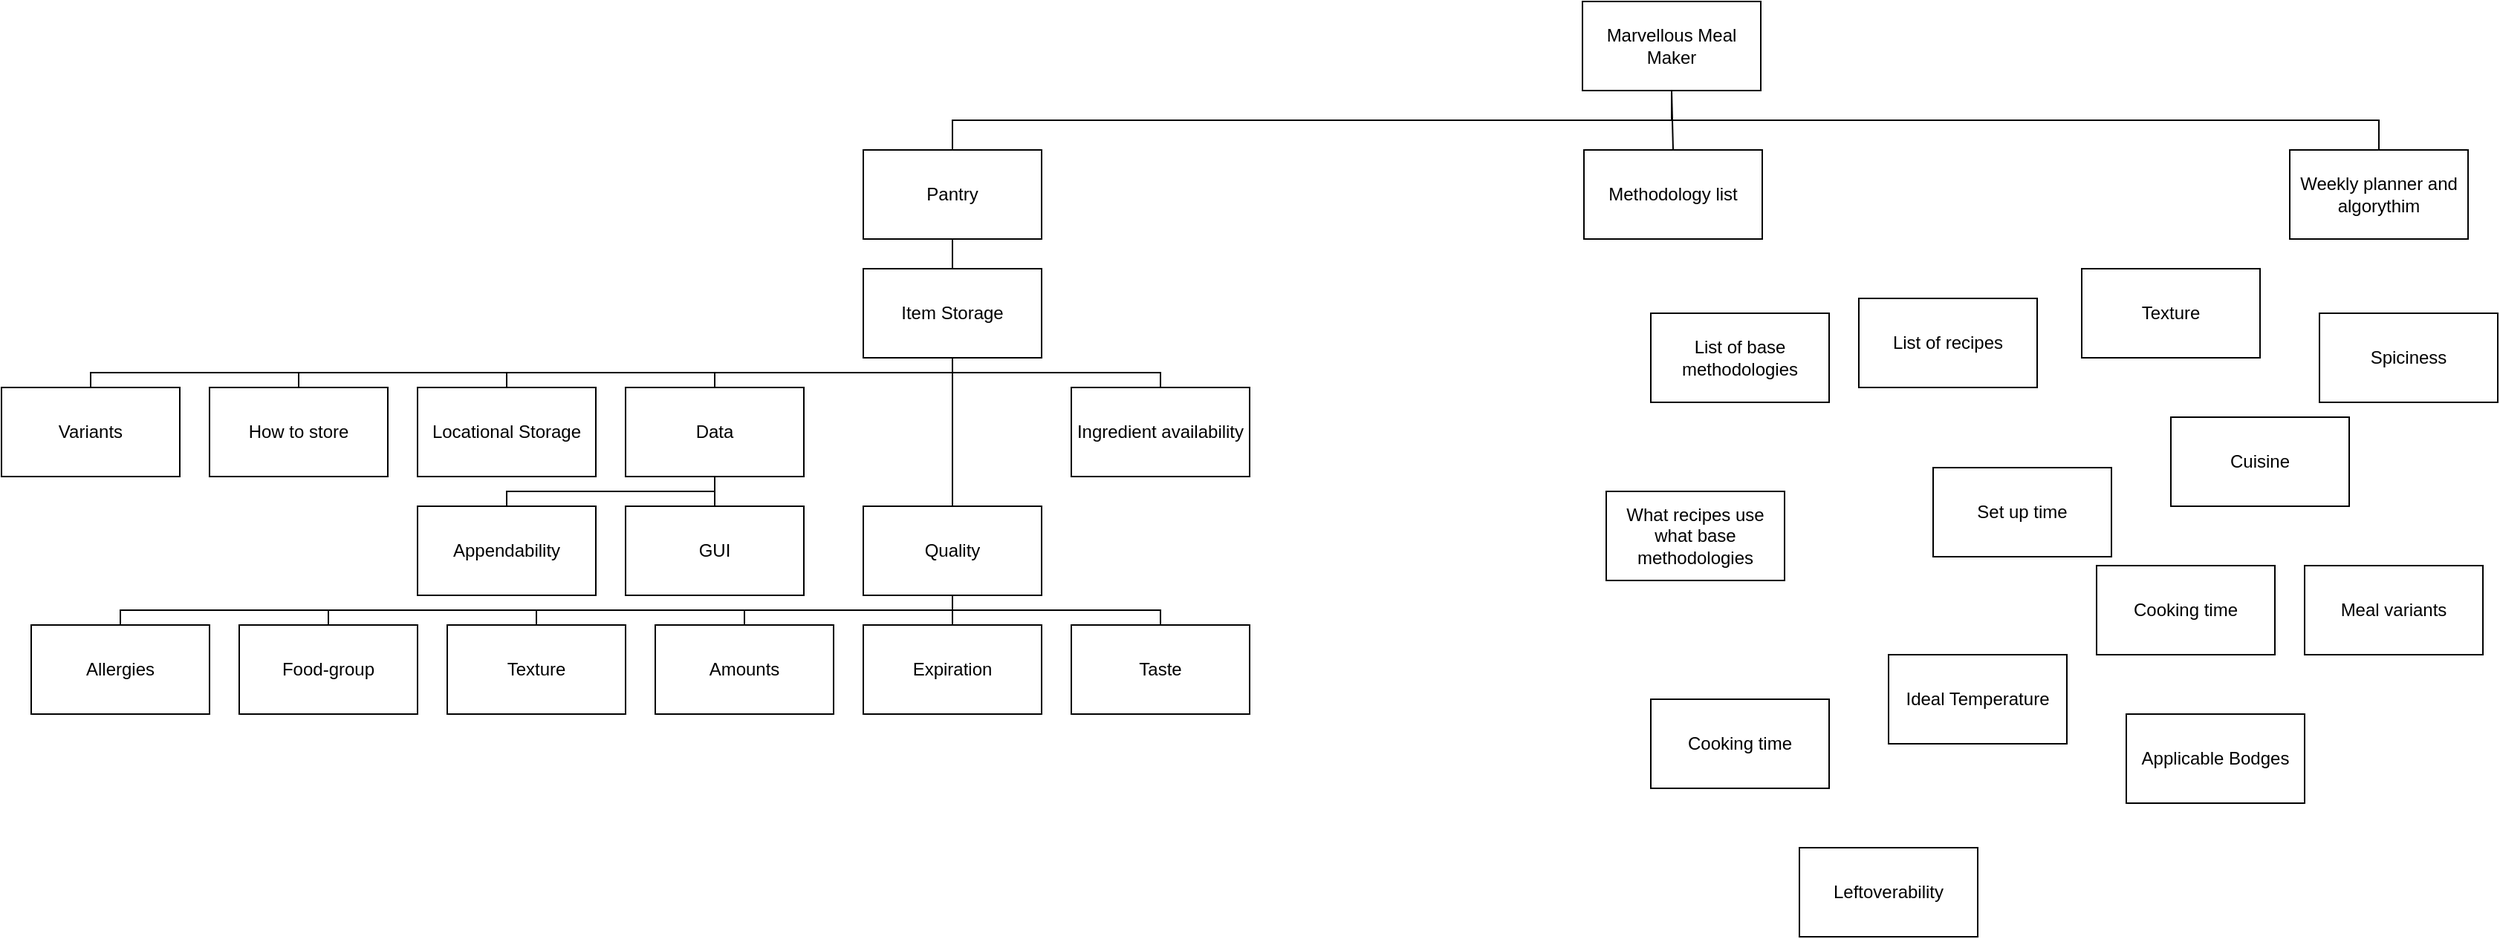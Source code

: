 <mxfile version="28.0.5">
  <diagram name="Page-1" id="bbByRQBIf_bvnOfAQZVN">
    <mxGraphModel dx="2595" dy="759" grid="1" gridSize="10" guides="1" tooltips="1" connect="1" arrows="1" fold="1" page="1" pageScale="1" pageWidth="1169" pageHeight="827" math="0" shadow="0">
      <root>
        <mxCell id="0" />
        <mxCell id="1" parent="0" />
        <mxCell id="UBQwVVcZb3aoYxnM6gNj-1" value="Marvellous Meal Maker" style="rounded=0;whiteSpace=wrap;html=1;" parent="1" vertex="1">
          <mxGeometry x="524" y="40" width="120" height="60" as="geometry" />
        </mxCell>
        <mxCell id="UBQwVVcZb3aoYxnM6gNj-2" value="Pantry" style="rounded=0;whiteSpace=wrap;html=1;" parent="1" vertex="1">
          <mxGeometry x="40" y="140" width="120" height="60" as="geometry" />
        </mxCell>
        <mxCell id="UBQwVVcZb3aoYxnM6gNj-3" value="Methodology list" style="rounded=0;whiteSpace=wrap;html=1;" parent="1" vertex="1">
          <mxGeometry x="525" y="140" width="120" height="60" as="geometry" />
        </mxCell>
        <mxCell id="UBQwVVcZb3aoYxnM6gNj-5" value="Weekly planner and algorythim" style="rounded=0;whiteSpace=wrap;html=1;" parent="1" vertex="1">
          <mxGeometry x="1000" y="140" width="120" height="60" as="geometry" />
        </mxCell>
        <mxCell id="WXlfHbIJeG5bgOEL0gKs-1" value="" style="endArrow=none;html=1;rounded=0;entryX=0.5;entryY=1;entryDx=0;entryDy=0;exitX=0.5;exitY=0;exitDx=0;exitDy=0;" parent="1" source="UBQwVVcZb3aoYxnM6gNj-2" target="UBQwVVcZb3aoYxnM6gNj-1" edge="1">
          <mxGeometry width="50" height="50" relative="1" as="geometry">
            <mxPoint x="530" y="320" as="sourcePoint" />
            <mxPoint x="580" y="270" as="targetPoint" />
            <Array as="points">
              <mxPoint x="100" y="120" />
              <mxPoint x="584" y="120" />
            </Array>
          </mxGeometry>
        </mxCell>
        <mxCell id="WXlfHbIJeG5bgOEL0gKs-2" value="" style="endArrow=none;html=1;rounded=0;entryX=0.5;entryY=1;entryDx=0;entryDy=0;exitX=0.5;exitY=0;exitDx=0;exitDy=0;" parent="1" source="UBQwVVcZb3aoYxnM6gNj-5" target="UBQwVVcZb3aoYxnM6gNj-1" edge="1">
          <mxGeometry width="50" height="50" relative="1" as="geometry">
            <mxPoint x="690" y="190" as="sourcePoint" />
            <mxPoint x="580" y="100" as="targetPoint" />
            <Array as="points">
              <mxPoint x="1060" y="120" />
              <mxPoint x="584" y="120" />
            </Array>
          </mxGeometry>
        </mxCell>
        <mxCell id="WXlfHbIJeG5bgOEL0gKs-3" value="" style="endArrow=none;html=1;rounded=0;entryX=0.5;entryY=1;entryDx=0;entryDy=0;exitX=0.5;exitY=0;exitDx=0;exitDy=0;" parent="1" source="UBQwVVcZb3aoYxnM6gNj-3" target="UBQwVVcZb3aoYxnM6gNj-1" edge="1">
          <mxGeometry width="50" height="50" relative="1" as="geometry">
            <mxPoint x="580" y="200" as="sourcePoint" />
            <mxPoint x="630" y="150" as="targetPoint" />
          </mxGeometry>
        </mxCell>
        <mxCell id="65CI7TIvEI4g_x13ISpl-1" value="Item Storage" style="rounded=0;whiteSpace=wrap;html=1;" parent="1" vertex="1">
          <mxGeometry x="40" y="220" width="120" height="60" as="geometry" />
        </mxCell>
        <mxCell id="ho58_KBiwD4WNTKcRnfz-1" value="" style="endArrow=none;html=1;rounded=0;entryX=0.5;entryY=1;entryDx=0;entryDy=0;exitX=0.5;exitY=0;exitDx=0;exitDy=0;" parent="1" source="65CI7TIvEI4g_x13ISpl-1" target="UBQwVVcZb3aoYxnM6gNj-2" edge="1">
          <mxGeometry width="50" height="50" relative="1" as="geometry">
            <mxPoint x="510" y="490" as="sourcePoint" />
            <mxPoint x="560" y="440" as="targetPoint" />
          </mxGeometry>
        </mxCell>
        <mxCell id="ho58_KBiwD4WNTKcRnfz-2" value="Appendability" style="rounded=0;whiteSpace=wrap;html=1;" parent="1" vertex="1">
          <mxGeometry x="-260" y="380" width="120" height="60" as="geometry" />
        </mxCell>
        <mxCell id="ho58_KBiwD4WNTKcRnfz-5" value="Amounts" style="rounded=0;whiteSpace=wrap;html=1;" parent="1" vertex="1">
          <mxGeometry x="-100" y="460" width="120" height="60" as="geometry" />
        </mxCell>
        <mxCell id="ho58_KBiwD4WNTKcRnfz-6" value="Expiration" style="rounded=0;whiteSpace=wrap;html=1;" parent="1" vertex="1">
          <mxGeometry x="40" y="460" width="120" height="60" as="geometry" />
        </mxCell>
        <mxCell id="ho58_KBiwD4WNTKcRnfz-7" value="Taste" style="rounded=0;whiteSpace=wrap;html=1;" parent="1" vertex="1">
          <mxGeometry x="180" y="460" width="120" height="60" as="geometry" />
        </mxCell>
        <mxCell id="ho58_KBiwD4WNTKcRnfz-8" value="Texture" style="rounded=0;whiteSpace=wrap;html=1;" parent="1" vertex="1">
          <mxGeometry x="-240" y="460" width="120" height="60" as="geometry" />
        </mxCell>
        <mxCell id="ho58_KBiwD4WNTKcRnfz-9" value="Food-group" style="rounded=0;whiteSpace=wrap;html=1;" parent="1" vertex="1">
          <mxGeometry x="-380" y="460" width="120" height="60" as="geometry" />
        </mxCell>
        <mxCell id="ho58_KBiwD4WNTKcRnfz-10" value="Data" style="rounded=0;whiteSpace=wrap;html=1;" parent="1" vertex="1">
          <mxGeometry x="-120" y="300" width="120" height="60" as="geometry" />
        </mxCell>
        <mxCell id="ho58_KBiwD4WNTKcRnfz-11" value="GUI" style="rounded=0;whiteSpace=wrap;html=1;" parent="1" vertex="1">
          <mxGeometry x="-120" y="380" width="120" height="60" as="geometry" />
        </mxCell>
        <mxCell id="ho58_KBiwD4WNTKcRnfz-12" value="Quality" style="rounded=0;whiteSpace=wrap;html=1;" parent="1" vertex="1">
          <mxGeometry x="40" y="380" width="120" height="60" as="geometry" />
        </mxCell>
        <mxCell id="ho58_KBiwD4WNTKcRnfz-14" value="Locational Storage" style="rounded=0;whiteSpace=wrap;html=1;" parent="1" vertex="1">
          <mxGeometry x="-260" y="300" width="120" height="60" as="geometry" />
        </mxCell>
        <mxCell id="ho58_KBiwD4WNTKcRnfz-15" value="" style="endArrow=none;html=1;rounded=0;entryX=0.5;entryY=1;entryDx=0;entryDy=0;exitX=0.5;exitY=0;exitDx=0;exitDy=0;" parent="1" source="ho58_KBiwD4WNTKcRnfz-10" target="65CI7TIvEI4g_x13ISpl-1" edge="1">
          <mxGeometry width="50" height="50" relative="1" as="geometry">
            <mxPoint x="-90" y="680" as="sourcePoint" />
            <mxPoint x="-40" y="630" as="targetPoint" />
            <Array as="points">
              <mxPoint x="-60" y="290" />
              <mxPoint x="100" y="290" />
            </Array>
          </mxGeometry>
        </mxCell>
        <mxCell id="ho58_KBiwD4WNTKcRnfz-19" value="" style="endArrow=none;html=1;rounded=0;entryX=0.5;entryY=1;entryDx=0;entryDy=0;exitX=0.5;exitY=0;exitDx=0;exitDy=0;" parent="1" source="ho58_KBiwD4WNTKcRnfz-14" target="65CI7TIvEI4g_x13ISpl-1" edge="1">
          <mxGeometry width="50" height="50" relative="1" as="geometry">
            <mxPoint x="-50" y="330" as="sourcePoint" />
            <mxPoint x="110" y="310" as="targetPoint" />
            <Array as="points">
              <mxPoint x="-200" y="290" />
              <mxPoint x="100" y="290" />
            </Array>
          </mxGeometry>
        </mxCell>
        <mxCell id="ho58_KBiwD4WNTKcRnfz-21" value="How to store" style="rounded=0;whiteSpace=wrap;html=1;" parent="1" vertex="1">
          <mxGeometry x="-400" y="300" width="120" height="60" as="geometry" />
        </mxCell>
        <mxCell id="ho58_KBiwD4WNTKcRnfz-22" value="" style="endArrow=none;html=1;rounded=0;entryX=0.5;entryY=1;entryDx=0;entryDy=0;exitX=0.5;exitY=0;exitDx=0;exitDy=0;" parent="1" source="ho58_KBiwD4WNTKcRnfz-21" target="65CI7TIvEI4g_x13ISpl-1" edge="1">
          <mxGeometry width="50" height="50" relative="1" as="geometry">
            <mxPoint x="-330" y="260" as="sourcePoint" />
            <mxPoint x="-30" y="240" as="targetPoint" />
            <Array as="points">
              <mxPoint x="-340" y="290" />
              <mxPoint x="100" y="290" />
            </Array>
          </mxGeometry>
        </mxCell>
        <mxCell id="ho58_KBiwD4WNTKcRnfz-24" value="Ingredient availability" style="rounded=0;whiteSpace=wrap;html=1;" parent="1" vertex="1">
          <mxGeometry x="180" y="300" width="120" height="60" as="geometry" />
        </mxCell>
        <mxCell id="ho58_KBiwD4WNTKcRnfz-25" value="Variants" style="rounded=0;whiteSpace=wrap;html=1;" parent="1" vertex="1">
          <mxGeometry x="-540" y="300" width="120" height="60" as="geometry" />
        </mxCell>
        <mxCell id="ho58_KBiwD4WNTKcRnfz-26" value="Allergies" style="rounded=0;whiteSpace=wrap;html=1;" parent="1" vertex="1">
          <mxGeometry x="-520" y="460" width="120" height="60" as="geometry" />
        </mxCell>
        <mxCell id="ho58_KBiwD4WNTKcRnfz-27" value="" style="endArrow=none;html=1;rounded=0;entryX=0.5;entryY=1;entryDx=0;entryDy=0;exitX=0.5;exitY=0;exitDx=0;exitDy=0;" parent="1" source="ho58_KBiwD4WNTKcRnfz-25" target="65CI7TIvEI4g_x13ISpl-1" edge="1">
          <mxGeometry width="50" height="50" relative="1" as="geometry">
            <mxPoint x="-380" y="250" as="sourcePoint" />
            <mxPoint x="-330" y="200" as="targetPoint" />
            <Array as="points">
              <mxPoint x="-480" y="290" />
              <mxPoint x="100" y="290" />
            </Array>
          </mxGeometry>
        </mxCell>
        <mxCell id="ho58_KBiwD4WNTKcRnfz-28" value="" style="endArrow=none;html=1;rounded=0;entryX=0.5;entryY=1;entryDx=0;entryDy=0;exitX=0.5;exitY=0;exitDx=0;exitDy=0;" parent="1" source="ho58_KBiwD4WNTKcRnfz-24" target="65CI7TIvEI4g_x13ISpl-1" edge="1">
          <mxGeometry width="50" height="50" relative="1" as="geometry">
            <mxPoint x="40" y="370" as="sourcePoint" />
            <mxPoint x="90" y="320" as="targetPoint" />
            <Array as="points">
              <mxPoint x="240" y="290" />
              <mxPoint x="100" y="290" />
            </Array>
          </mxGeometry>
        </mxCell>
        <mxCell id="ho58_KBiwD4WNTKcRnfz-29" value="" style="endArrow=none;html=1;rounded=0;entryX=0.5;entryY=1;entryDx=0;entryDy=0;" parent="1" source="ho58_KBiwD4WNTKcRnfz-12" target="65CI7TIvEI4g_x13ISpl-1" edge="1">
          <mxGeometry width="50" height="50" relative="1" as="geometry">
            <mxPoint x="50" y="350" as="sourcePoint" />
            <mxPoint x="100" y="300" as="targetPoint" />
          </mxGeometry>
        </mxCell>
        <mxCell id="ho58_KBiwD4WNTKcRnfz-30" value="" style="endArrow=none;html=1;rounded=0;entryX=0.5;entryY=1;entryDx=0;entryDy=0;exitX=0.5;exitY=0;exitDx=0;exitDy=0;" parent="1" source="ho58_KBiwD4WNTKcRnfz-11" target="ho58_KBiwD4WNTKcRnfz-10" edge="1">
          <mxGeometry width="50" height="50" relative="1" as="geometry">
            <mxPoint x="30" y="380" as="sourcePoint" />
            <mxPoint x="80" y="330" as="targetPoint" />
          </mxGeometry>
        </mxCell>
        <mxCell id="ho58_KBiwD4WNTKcRnfz-31" value="" style="endArrow=none;html=1;rounded=0;entryX=0.5;entryY=0;entryDx=0;entryDy=0;exitX=0.5;exitY=1;exitDx=0;exitDy=0;" parent="1" source="ho58_KBiwD4WNTKcRnfz-10" target="ho58_KBiwD4WNTKcRnfz-2" edge="1">
          <mxGeometry width="50" height="50" relative="1" as="geometry">
            <mxPoint x="20" y="380" as="sourcePoint" />
            <mxPoint x="70" y="330" as="targetPoint" />
            <Array as="points">
              <mxPoint x="-60" y="370" />
              <mxPoint x="-200" y="370" />
            </Array>
          </mxGeometry>
        </mxCell>
        <mxCell id="ho58_KBiwD4WNTKcRnfz-32" value="" style="endArrow=none;html=1;rounded=0;entryX=0.5;entryY=1;entryDx=0;entryDy=0;exitX=0.5;exitY=0;exitDx=0;exitDy=0;" parent="1" source="ho58_KBiwD4WNTKcRnfz-6" target="ho58_KBiwD4WNTKcRnfz-12" edge="1">
          <mxGeometry width="50" height="50" relative="1" as="geometry">
            <mxPoint x="-180" y="590" as="sourcePoint" />
            <mxPoint x="-130" y="540" as="targetPoint" />
          </mxGeometry>
        </mxCell>
        <mxCell id="ho58_KBiwD4WNTKcRnfz-33" value="" style="endArrow=none;html=1;rounded=0;entryX=0.5;entryY=1;entryDx=0;entryDy=0;exitX=0.5;exitY=0;exitDx=0;exitDy=0;" parent="1" source="ho58_KBiwD4WNTKcRnfz-7" target="ho58_KBiwD4WNTKcRnfz-12" edge="1">
          <mxGeometry width="50" height="50" relative="1" as="geometry">
            <mxPoint x="260" y="430" as="sourcePoint" />
            <mxPoint x="310" y="380" as="targetPoint" />
            <Array as="points">
              <mxPoint x="240" y="450" />
              <mxPoint x="100" y="450" />
            </Array>
          </mxGeometry>
        </mxCell>
        <mxCell id="ho58_KBiwD4WNTKcRnfz-38" value="" style="endArrow=none;html=1;rounded=0;entryX=0.5;entryY=0;entryDx=0;entryDy=0;exitX=0.5;exitY=1;exitDx=0;exitDy=0;" parent="1" source="ho58_KBiwD4WNTKcRnfz-12" target="ho58_KBiwD4WNTKcRnfz-5" edge="1">
          <mxGeometry width="50" height="50" relative="1" as="geometry">
            <mxPoint x="170" y="460" as="sourcePoint" />
            <mxPoint x="30" y="440" as="targetPoint" />
            <Array as="points">
              <mxPoint x="100" y="450" />
              <mxPoint x="-40" y="450" />
            </Array>
          </mxGeometry>
        </mxCell>
        <mxCell id="ho58_KBiwD4WNTKcRnfz-39" value="" style="endArrow=none;html=1;rounded=0;entryX=0.5;entryY=0;entryDx=0;entryDy=0;exitX=0.5;exitY=1;exitDx=0;exitDy=0;" parent="1" source="ho58_KBiwD4WNTKcRnfz-12" edge="1">
          <mxGeometry width="50" height="50" relative="1" as="geometry">
            <mxPoint x="-40" y="440" as="sourcePoint" />
            <mxPoint x="-180" y="460" as="targetPoint" />
            <Array as="points">
              <mxPoint x="100" y="450" />
              <mxPoint x="-180" y="450" />
            </Array>
          </mxGeometry>
        </mxCell>
        <mxCell id="ho58_KBiwD4WNTKcRnfz-40" value="" style="endArrow=none;html=1;rounded=0;exitX=0.5;exitY=1;exitDx=0;exitDy=0;" parent="1" source="ho58_KBiwD4WNTKcRnfz-12" target="ho58_KBiwD4WNTKcRnfz-9" edge="1">
          <mxGeometry width="50" height="50" relative="1" as="geometry">
            <mxPoint x="-40" y="440" as="sourcePoint" />
            <mxPoint x="-320" y="460" as="targetPoint" />
            <Array as="points">
              <mxPoint x="100" y="450" />
              <mxPoint x="-320" y="450" />
            </Array>
          </mxGeometry>
        </mxCell>
        <mxCell id="ho58_KBiwD4WNTKcRnfz-41" value="" style="endArrow=none;html=1;rounded=0;exitX=0.5;exitY=1;exitDx=0;exitDy=0;entryX=0.5;entryY=0;entryDx=0;entryDy=0;" parent="1" source="ho58_KBiwD4WNTKcRnfz-12" target="ho58_KBiwD4WNTKcRnfz-26" edge="1">
          <mxGeometry width="50" height="50" relative="1" as="geometry">
            <mxPoint y="414" as="sourcePoint" />
            <mxPoint x="-420" y="434" as="targetPoint" />
            <Array as="points">
              <mxPoint x="100" y="450" />
              <mxPoint x="-460" y="450" />
            </Array>
          </mxGeometry>
        </mxCell>
        <mxCell id="OQSveFtPNRjqP6VAL7w1-1" value="What recipes use what base methodologies" style="rounded=0;whiteSpace=wrap;html=1;" vertex="1" parent="1">
          <mxGeometry x="540" y="370" width="120" height="60" as="geometry" />
        </mxCell>
        <mxCell id="OQSveFtPNRjqP6VAL7w1-2" value="Meal variants" style="rounded=0;whiteSpace=wrap;html=1;" vertex="1" parent="1">
          <mxGeometry x="1010" y="420" width="120" height="60" as="geometry" />
        </mxCell>
        <mxCell id="OQSveFtPNRjqP6VAL7w1-3" value="List of recipes" style="rounded=0;whiteSpace=wrap;html=1;" vertex="1" parent="1">
          <mxGeometry x="710" y="240" width="120" height="60" as="geometry" />
        </mxCell>
        <mxCell id="OQSveFtPNRjqP6VAL7w1-4" value="Cooking time" style="rounded=0;whiteSpace=wrap;html=1;" vertex="1" parent="1">
          <mxGeometry x="570" y="510" width="120" height="60" as="geometry" />
        </mxCell>
        <mxCell id="OQSveFtPNRjqP6VAL7w1-5" value="Ideal Temperature" style="rounded=0;whiteSpace=wrap;html=1;" vertex="1" parent="1">
          <mxGeometry x="730" y="480" width="120" height="60" as="geometry" />
        </mxCell>
        <mxCell id="OQSveFtPNRjqP6VAL7w1-6" value="Texture" style="rounded=0;whiteSpace=wrap;html=1;" vertex="1" parent="1">
          <mxGeometry x="860" y="220" width="120" height="60" as="geometry" />
        </mxCell>
        <mxCell id="OQSveFtPNRjqP6VAL7w1-7" value="Set up time" style="rounded=0;whiteSpace=wrap;html=1;" vertex="1" parent="1">
          <mxGeometry x="760" y="354" width="120" height="60" as="geometry" />
        </mxCell>
        <mxCell id="OQSveFtPNRjqP6VAL7w1-8" value="Spiciness" style="rounded=0;whiteSpace=wrap;html=1;" vertex="1" parent="1">
          <mxGeometry x="1020" y="250" width="120" height="60" as="geometry" />
        </mxCell>
        <mxCell id="OQSveFtPNRjqP6VAL7w1-9" value="Cuisine" style="rounded=0;whiteSpace=wrap;html=1;" vertex="1" parent="1">
          <mxGeometry x="920" y="320" width="120" height="60" as="geometry" />
        </mxCell>
        <mxCell id="OQSveFtPNRjqP6VAL7w1-10" value="Applicable Bodges" style="rounded=0;whiteSpace=wrap;html=1;" vertex="1" parent="1">
          <mxGeometry x="890" y="520" width="120" height="60" as="geometry" />
        </mxCell>
        <mxCell id="OQSveFtPNRjqP6VAL7w1-11" value="List of base methodologies" style="rounded=0;whiteSpace=wrap;html=1;" vertex="1" parent="1">
          <mxGeometry x="570" y="250" width="120" height="60" as="geometry" />
        </mxCell>
        <mxCell id="OQSveFtPNRjqP6VAL7w1-12" value="Leftoverability" style="rounded=0;whiteSpace=wrap;html=1;" vertex="1" parent="1">
          <mxGeometry x="670" y="610" width="120" height="60" as="geometry" />
        </mxCell>
        <mxCell id="OQSveFtPNRjqP6VAL7w1-13" value="Cooking time" style="rounded=0;whiteSpace=wrap;html=1;" vertex="1" parent="1">
          <mxGeometry x="870" y="420" width="120" height="60" as="geometry" />
        </mxCell>
      </root>
    </mxGraphModel>
  </diagram>
</mxfile>

